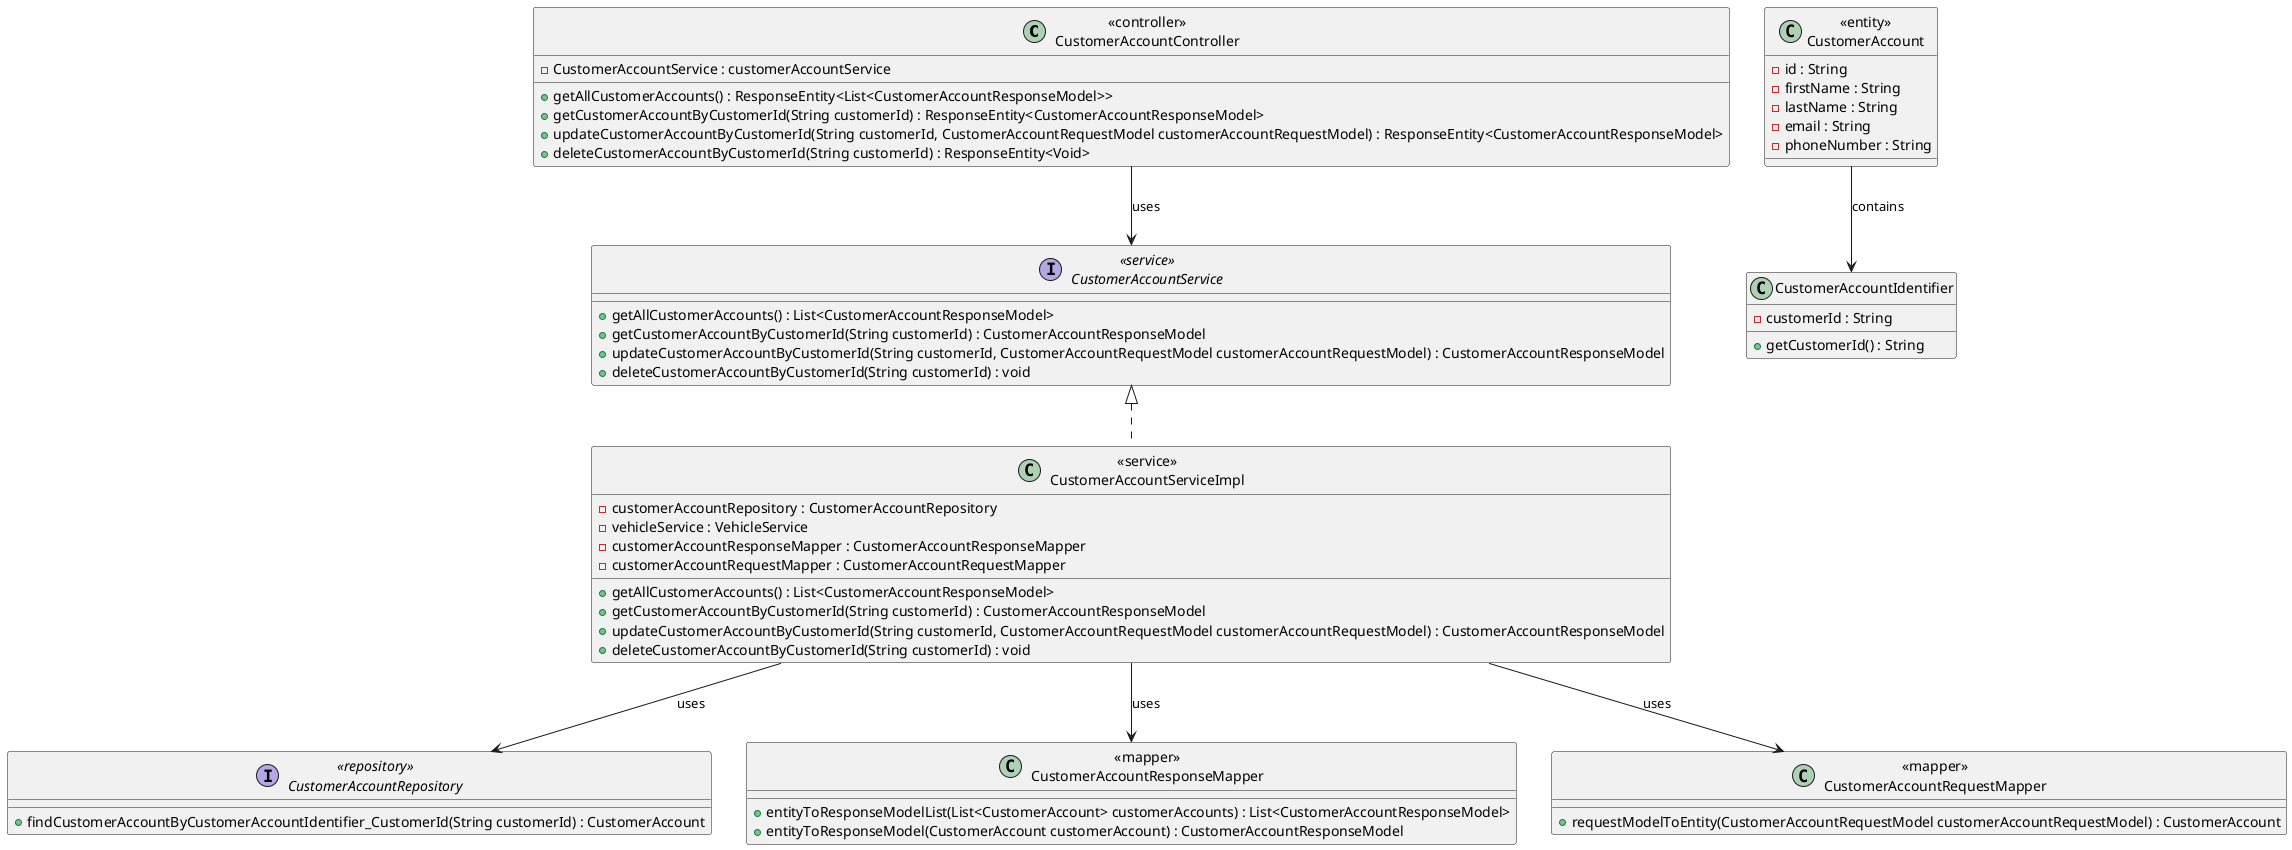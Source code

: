 @startuml
' Define class styles
skinparam class {
    BackgroundColor<<entity>> Wheat
    BackgroundColor<<controller>> LightSkyBlue
    BackgroundColor<<service>> LightGreen
    BackgroundColor<<repository>> LightCoral
    BackgroundColor<<mapper>> Khaki
}

' CustomerAccountController
class "<<controller>>\nCustomerAccountController" as controller {
    - CustomerAccountService : customerAccountService
    + getAllCustomerAccounts() : ResponseEntity<List<CustomerAccountResponseModel>>
    + getCustomerAccountByCustomerId(String customerId) : ResponseEntity<CustomerAccountResponseModel>
    + updateCustomerAccountByCustomerId(String customerId, CustomerAccountRequestModel customerAccountRequestModel) : ResponseEntity<CustomerAccountResponseModel>
    + deleteCustomerAccountByCustomerId(String customerId) : ResponseEntity<Void>
}

' CustomerAccountService interface
interface "<<service>>\nCustomerAccountService" as service {
    + getAllCustomerAccounts() : List<CustomerAccountResponseModel>
    + getCustomerAccountByCustomerId(String customerId) : CustomerAccountResponseModel
    + updateCustomerAccountByCustomerId(String customerId, CustomerAccountRequestModel customerAccountRequestModel) : CustomerAccountResponseModel
    + deleteCustomerAccountByCustomerId(String customerId) : void
}

' CustomerAccountServiceImpl class
class "<<service>>\nCustomerAccountServiceImpl" as serviceImpl {
    - customerAccountRepository : CustomerAccountRepository
    - vehicleService : VehicleService
    - customerAccountResponseMapper : CustomerAccountResponseMapper
    - customerAccountRequestMapper : CustomerAccountRequestMapper
    + getAllCustomerAccounts() : List<CustomerAccountResponseModel>
    + getCustomerAccountByCustomerId(String customerId) : CustomerAccountResponseModel
    + updateCustomerAccountByCustomerId(String customerId, CustomerAccountRequestModel customerAccountRequestModel) : CustomerAccountResponseModel
    + deleteCustomerAccountByCustomerId(String customerId) : void
}
serviceImpl .up.|> service

' CustomerAccountRepository interface
interface "<<repository>>\nCustomerAccountRepository" as repository {
    + findCustomerAccountByCustomerAccountIdentifier_CustomerId(String customerId) : CustomerAccount
}

' CustomerAccountResponseMapper class
class "<<mapper>>\nCustomerAccountResponseMapper" as responseMapper {
    + entityToResponseModelList(List<CustomerAccount> customerAccounts) : List<CustomerAccountResponseModel>
    + entityToResponseModel(CustomerAccount customerAccount) : CustomerAccountResponseModel
}

' CustomerAccountRequestMapper class
class "<<mapper>>\nCustomerAccountRequestMapper" as requestMapper {
    + requestModelToEntity(CustomerAccountRequestModel customerAccountRequestModel) : CustomerAccount
}

' CustomerAccount class
class "<<entity>>\nCustomerAccount" as customerAccount {
    - id : String
    - firstName : String
    - lastName : String
    - email : String
    - phoneNumber : String
}

' CustomerAccountIdentifier class
class "CustomerAccountIdentifier" as accountIdentifier {
    - customerId : String
    + getCustomerId() : String
}

' Customer Relationships
controller --> service : uses
serviceImpl --> repository : uses
serviceImpl --> responseMapper : uses
serviceImpl --> requestMapper : uses
customerAccount --> accountIdentifier : contains

@enduml

